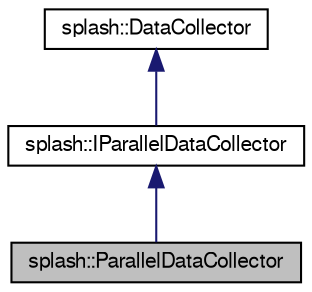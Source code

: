 digraph "splash::ParallelDataCollector"
{
  edge [fontname="FreeSans",fontsize="10",labelfontname="FreeSans",labelfontsize="10"];
  node [fontname="FreeSans",fontsize="10",shape=record];
  Node1 [label="splash::ParallelDataCollector",height=0.2,width=0.4,color="black", fillcolor="grey75", style="filled" fontcolor="black"];
  Node2 -> Node1 [dir="back",color="midnightblue",fontsize="10",style="solid",fontname="FreeSans"];
  Node2 [label="splash::IParallelDataCollector",height=0.2,width=0.4,color="black", fillcolor="white", style="filled",URL="$classsplash_1_1_i_parallel_data_collector.html"];
  Node3 -> Node2 [dir="back",color="midnightblue",fontsize="10",style="solid",fontname="FreeSans"];
  Node3 [label="splash::DataCollector",height=0.2,width=0.4,color="black", fillcolor="white", style="filled",URL="$classsplash_1_1_data_collector.html"];
}
